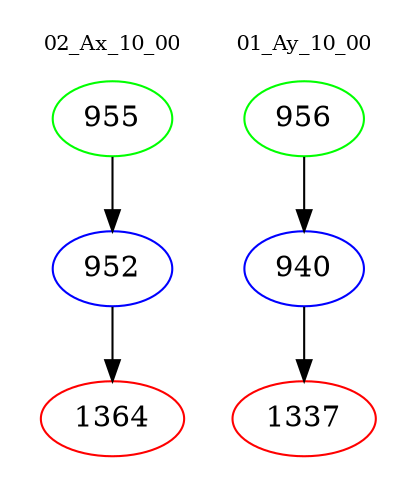 digraph{
subgraph cluster_0 {
color = white
label = "02_Ax_10_00";
fontsize=10;
T0_955 [label="955", color="green"]
T0_955 -> T0_952 [color="black"]
T0_952 [label="952", color="blue"]
T0_952 -> T0_1364 [color="black"]
T0_1364 [label="1364", color="red"]
}
subgraph cluster_1 {
color = white
label = "01_Ay_10_00";
fontsize=10;
T1_956 [label="956", color="green"]
T1_956 -> T1_940 [color="black"]
T1_940 [label="940", color="blue"]
T1_940 -> T1_1337 [color="black"]
T1_1337 [label="1337", color="red"]
}
}
